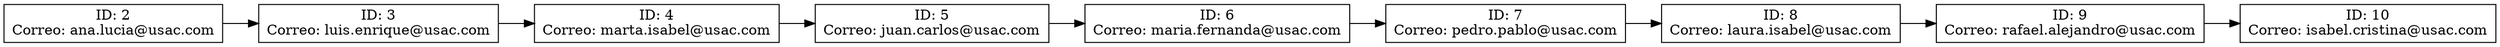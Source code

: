 digraph ListaSimpleUsuarios {
rankdir=LR;
node [shape=record];
node0 [label="ID: 2\nCorreo: ana.lucia@usac.com"];
node0 -> node1;
node1 [label="ID: 3\nCorreo: luis.enrique@usac.com"];
node1 -> node2;
node2 [label="ID: 4\nCorreo: marta.isabel@usac.com"];
node2 -> node3;
node3 [label="ID: 5\nCorreo: juan.carlos@usac.com"];
node3 -> node4;
node4 [label="ID: 6\nCorreo: maria.fernanda@usac.com"];
node4 -> node5;
node5 [label="ID: 7\nCorreo: pedro.pablo@usac.com"];
node5 -> node6;
node6 [label="ID: 8\nCorreo: laura.isabel@usac.com"];
node6 -> node7;
node7 [label="ID: 9\nCorreo: rafael.alejandro@usac.com"];
node7 -> node8;
node8 [label="ID: 10\nCorreo: isabel.cristina@usac.com"];
}
